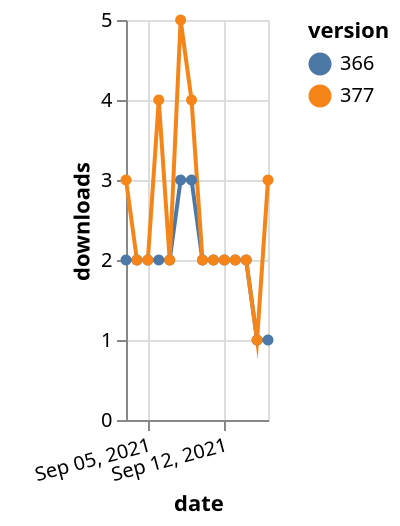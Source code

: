 {"$schema": "https://vega.github.io/schema/vega-lite/v5.json", "description": "A simple bar chart with embedded data.", "data": {"values": [{"date": "2021-09-03", "total": 2219, "delta": 2, "version": "366"}, {"date": "2021-09-04", "total": 2221, "delta": 2, "version": "366"}, {"date": "2021-09-05", "total": 2223, "delta": 2, "version": "366"}, {"date": "2021-09-06", "total": 2225, "delta": 2, "version": "366"}, {"date": "2021-09-07", "total": 2227, "delta": 2, "version": "366"}, {"date": "2021-09-08", "total": 2230, "delta": 3, "version": "366"}, {"date": "2021-09-09", "total": 2233, "delta": 3, "version": "366"}, {"date": "2021-09-10", "total": 2235, "delta": 2, "version": "366"}, {"date": "2021-09-11", "total": 2237, "delta": 2, "version": "366"}, {"date": "2021-09-12", "total": 2239, "delta": 2, "version": "366"}, {"date": "2021-09-13", "total": 2241, "delta": 2, "version": "366"}, {"date": "2021-09-14", "total": 2243, "delta": 2, "version": "366"}, {"date": "2021-09-15", "total": 2244, "delta": 1, "version": "366"}, {"date": "2021-09-16", "total": 2245, "delta": 1, "version": "366"}, {"date": "2021-09-03", "total": 2037, "delta": 3, "version": "377"}, {"date": "2021-09-04", "total": 2039, "delta": 2, "version": "377"}, {"date": "2021-09-05", "total": 2041, "delta": 2, "version": "377"}, {"date": "2021-09-06", "total": 2045, "delta": 4, "version": "377"}, {"date": "2021-09-07", "total": 2047, "delta": 2, "version": "377"}, {"date": "2021-09-08", "total": 2052, "delta": 5, "version": "377"}, {"date": "2021-09-09", "total": 2056, "delta": 4, "version": "377"}, {"date": "2021-09-10", "total": 2058, "delta": 2, "version": "377"}, {"date": "2021-09-11", "total": 2060, "delta": 2, "version": "377"}, {"date": "2021-09-12", "total": 2062, "delta": 2, "version": "377"}, {"date": "2021-09-13", "total": 2064, "delta": 2, "version": "377"}, {"date": "2021-09-14", "total": 2066, "delta": 2, "version": "377"}, {"date": "2021-09-15", "total": 2067, "delta": 1, "version": "377"}, {"date": "2021-09-16", "total": 2070, "delta": 3, "version": "377"}]}, "width": "container", "mark": {"type": "line", "point": {"filled": true}}, "encoding": {"x": {"field": "date", "type": "temporal", "timeUnit": "yearmonthdate", "title": "date", "axis": {"labelAngle": -15}}, "y": {"field": "delta", "type": "quantitative", "title": "downloads"}, "color": {"field": "version", "type": "nominal"}, "tooltip": {"field": "delta"}}}